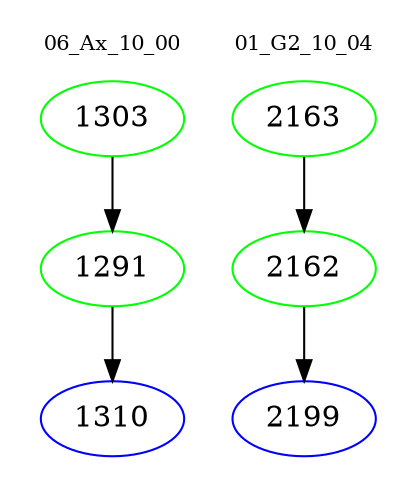 digraph{
subgraph cluster_0 {
color = white
label = "06_Ax_10_00";
fontsize=10;
T0_1303 [label="1303", color="green"]
T0_1303 -> T0_1291 [color="black"]
T0_1291 [label="1291", color="green"]
T0_1291 -> T0_1310 [color="black"]
T0_1310 [label="1310", color="blue"]
}
subgraph cluster_1 {
color = white
label = "01_G2_10_04";
fontsize=10;
T1_2163 [label="2163", color="green"]
T1_2163 -> T1_2162 [color="black"]
T1_2162 [label="2162", color="green"]
T1_2162 -> T1_2199 [color="black"]
T1_2199 [label="2199", color="blue"]
}
}
